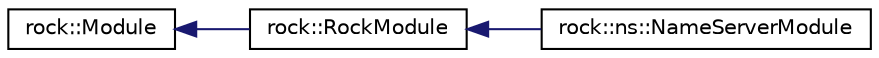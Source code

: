 digraph "类继承关系图"
{
 // LATEX_PDF_SIZE
  edge [fontname="Helvetica",fontsize="10",labelfontname="Helvetica",labelfontsize="10"];
  node [fontname="Helvetica",fontsize="10",shape=record];
  rankdir="LR";
  Node0 [label="rock::Module",height=0.2,width=0.4,color="black", fillcolor="white", style="filled",URL="$classrock_1_1Module.html",tooltip=" "];
  Node0 -> Node1 [dir="back",color="midnightblue",fontsize="10",style="solid",fontname="Helvetica"];
  Node1 [label="rock::RockModule",height=0.2,width=0.4,color="black", fillcolor="white", style="filled",URL="$classrock_1_1RockModule.html",tooltip=" "];
  Node1 -> Node2 [dir="back",color="midnightblue",fontsize="10",style="solid",fontname="Helvetica"];
  Node2 [label="rock::ns::NameServerModule",height=0.2,width=0.4,color="black", fillcolor="white", style="filled",URL="$classrock_1_1ns_1_1NameServerModule.html",tooltip=" "];
}
